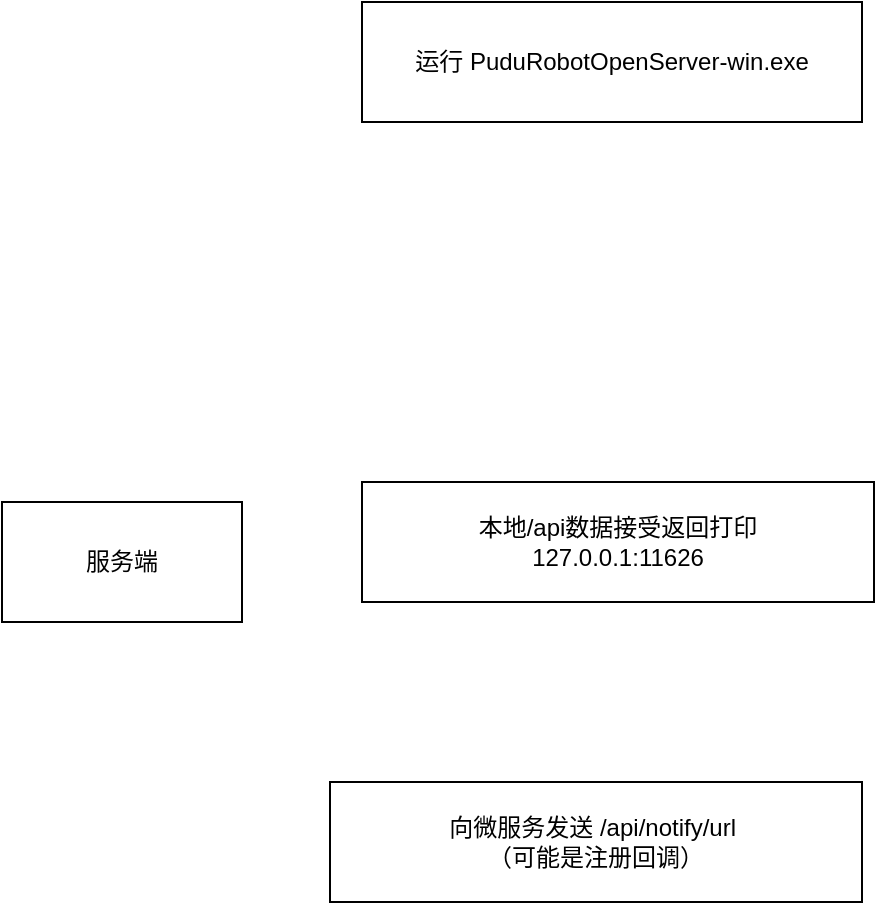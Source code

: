 <mxfile version="26.2.12">
  <diagram name="第 1 页" id="ESbA8u7xyTZOhsOZo6Jv">
    <mxGraphModel dx="1572" dy="898" grid="1" gridSize="10" guides="1" tooltips="1" connect="1" arrows="1" fold="1" page="1" pageScale="1" pageWidth="827" pageHeight="1169" math="0" shadow="0">
      <root>
        <mxCell id="0" />
        <mxCell id="1" parent="0" />
        <mxCell id="PFzhmYUPQmIxrMrjRoEu-1" value="服务端" style="whiteSpace=wrap;html=1;" vertex="1" parent="1">
          <mxGeometry x="20" y="310" width="120" height="60" as="geometry" />
        </mxCell>
        <mxCell id="PFzhmYUPQmIxrMrjRoEu-3" value="运行&amp;nbsp;PuduRobotOpenServer-win.exe" style="whiteSpace=wrap;html=1;" vertex="1" parent="1">
          <mxGeometry x="200" y="60" width="250" height="60" as="geometry" />
        </mxCell>
        <mxCell id="PFzhmYUPQmIxrMrjRoEu-4" value="本地/api数据接受返回打印&lt;div&gt;127.0.0.1:11626&lt;/div&gt;" style="whiteSpace=wrap;html=1;" vertex="1" parent="1">
          <mxGeometry x="200" y="300" width="256" height="60" as="geometry" />
        </mxCell>
        <mxCell id="PFzhmYUPQmIxrMrjRoEu-7" value="向微服务发送 /api/notify/url&amp;nbsp;&lt;br&gt;（可能是注册回调）" style="whiteSpace=wrap;html=1;" vertex="1" parent="1">
          <mxGeometry x="184" y="450" width="266" height="60" as="geometry" />
        </mxCell>
      </root>
    </mxGraphModel>
  </diagram>
</mxfile>
